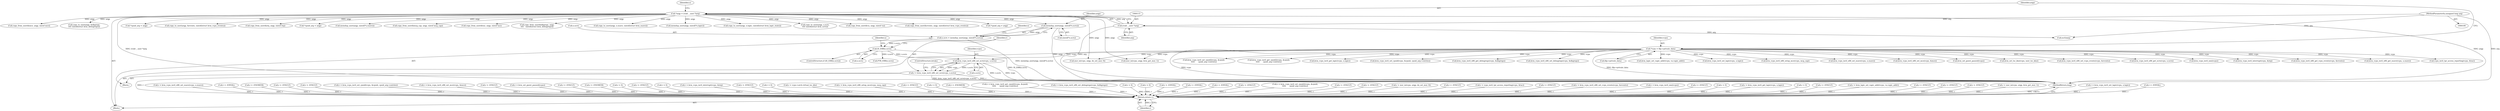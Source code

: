 digraph "0_linux_fda4e2e85589191b123d31cdc21fd33ee70f50fd_3@pointer" {
"1000728" [label="(Call,kvm_vcpu_ioctl_x86_set_xcrs(vcpu, u.xcrs))"];
"1000106" [label="(Call,*vcpu = filp->private_data)"];
"1000717" [label="(Call,IS_ERR(u.xcrs))"];
"1000705" [label="(Call,u.xcrs = memdup_user(argp, sizeof(*u.xcrs)))"];
"1000709" [label="(Call,memdup_user(argp, sizeof(*u.xcrs)))"];
"1000112" [label="(Call,*argp = (void __user *)arg)"];
"1000114" [label="(Call,(void __user *)arg)"];
"1000103" [label="(MethodParameterIn,unsigned long arg)"];
"1000726" [label="(Call,r = kvm_vcpu_ioctl_x86_set_xcrs(vcpu, u.xcrs))"];
"1000792" [label="(Return,return r;)"];
"1000727" [label="(Identifier,r)"];
"1000121" [label="(Identifier,u)"];
"1000484" [label="(Call,copy_from_user(&mce, argp, sizeof mce))"];
"1000221" [label="(Call,r = kvm_vcpu_ioctl_set_lapic(vcpu, u.lapic))"];
"1000716" [label="(ControlStructure,if (IS_ERR(u.xcrs)))"];
"1000730" [label="(Call,u.xcrs)"];
"1000246" [label="(Call,kvm_vcpu_ioctl_interrupt(vcpu, &irq))"];
"1000112" [label="(Call,*argp = (void __user *)arg)"];
"1000107" [label="(Identifier,vcpu)"];
"1000783" [label="(Call,r = -EINVAL)"];
"1000501" [label="(Call,kvm_vcpu_ioctl_x86_get_vcpu_events(vcpu, &events))"];
"1000113" [label="(Identifier,argp)"];
"1000653" [label="(Call,r = kvm_vcpu_ioctl_x86_set_xsave(vcpu, u.xsave))"];
"1000555" [label="(Call,copy_to_user(argp, &dbgregs,\n\t\t\t\t sizeof(struct kvm_debugregs)))"];
"1000290" [label="(Call,*cpuid_arg = argp)"];
"1000424" [label="(Call,r = -EINVAL)"];
"1000608" [label="(Call,kvm_vcpu_ioctl_x86_get_xsave(vcpu, u.xsave))"];
"1000598" [label="(Call,r = -ENOMEM)"];
"1000524" [label="(Call,r = -EFAULT)"];
"1000169" [label="(Call,r = -EFAULT)"];
"1000277" [label="(Call,r = kvm_vcpu_ioctl_set_cpuid(vcpu, &cpuid, cpuid_arg->entries))"];
"1000491" [label="(Call,r = kvm_vcpu_ioctl_x86_set_mce(vcpu, &mce))"];
"1000323" [label="(Call,r = -EFAULT)"];
"1000398" [label="(Call,vcpu_ioctl_tpr_access_reporting(vcpu, &tac))"];
"1000103" [label="(MethodParameterIn,unsigned long arg)"];
"1000777" [label="(Call,r = kvm_set_guest_paused(vcpu))"];
"1000717" [label="(Call,IS_ERR(u.xcrs))"];
"1000711" [label="(Call,sizeof(*u.xcrs))"];
"1000510" [label="(Call,copy_to_user(argp, &events, sizeof(struct kvm_vcpu_events)))"];
"1000613" [label="(Call,r = -EFAULT)"];
"1000104" [label="(Block,)"];
"1000308" [label="(Call,kvm_vcpu_ioctl_set_cpuid2(vcpu, &cpuid,\n\t\t\t\t\t      cpuid_arg->entries))"];
"1000671" [label="(Call,r = -ENOMEM)"];
"1000699" [label="(Call,r = 0)"];
"1000337" [label="(Call,kvm_vcpu_ioctl_get_cpuid2(vcpu, &cpuid,\n\t\t\t\t\t      cpuid_arg->entries))"];
"1000294" [label="(Call,r = -EFAULT)"];
"1000161" [label="(Call,kvm_vcpu_ioctl_get_lapic(vcpu, u.lapic))"];
"1000626" [label="(Call,r = 0)"];
"1000244" [label="(Call,r = kvm_vcpu_ioctl_interrupt(vcpu, &irq))"];
"1000237" [label="(Call,copy_from_user(&irq, argp, sizeof irq))"];
"1000261" [label="(Call,*cpuid_arg = argp)"];
"1000279" [label="(Call,kvm_vcpu_ioctl_set_cpuid(vcpu, &cpuid, cpuid_arg->entries))"];
"1000718" [label="(Call,u.xcrs)"];
"1000722" [label="(Call,PTR_ERR(u.xcrs))"];
"1000546" [label="(Call,kvm_vcpu_ioctl_x86_get_debugregs(vcpu, &dbgregs))"];
"1000704" [label="(Block,)"];
"1000405" [label="(Call,r = -EFAULT)"];
"1000182" [label="(Call,r = 0)"];
"1000106" [label="(Call,*vcpu = filp->private_data)"];
"1000114" [label="(Call,(void __user *)arg)"];
"1000767" [label="(Call,r = vcpu->arch.virtual_tsc_khz)"];
"1000583" [label="(Call,kvm_vcpu_ioctl_x86_set_debugregs(vcpu, &dbgregs))"];
"1000116" [label="(Identifier,arg)"];
"1000470" [label="(Call,r = kvm_vcpu_ioctl_x86_setup_mce(vcpu, mcg_cap))"];
"1000636" [label="(Call,memdup_user(argp, sizeof(*u.xsave)))"];
"1000366" [label="(Call,msr_io(vcpu, argp, kvm_get_msr, 1))"];
"1000384" [label="(Call,r = -EFAULT)"];
"1000463" [label="(Call,copy_from_user(&mcg_cap, argp, sizeof mcg_cap))"];
"1000359" [label="(Call,r = 0)"];
"1000389" [label="(Call,copy_from_user(&tac, argp, sizeof tac))"];
"1000149" [label="(Call,r = -ENOMEM)"];
"1000335" [label="(Call,r = kvm_vcpu_ioctl_get_cpuid2(vcpu, &cpuid,\n\t\t\t\t\t      cpuid_arg->entries))"];
"1000581" [label="(Call,r = kvm_vcpu_ioctl_x86_set_debugregs(vcpu, &dbgregs))"];
"1000574" [label="(Call,copy_from_user(&dbgregs, argp,\n\t\t\t\t   sizeof(struct kvm_debugregs)))"];
"1000562" [label="(Call,r = 0)"];
"1000108" [label="(Call,filp->private_data)"];
"1000449" [label="(Call,kvm_lapic_set_vapic_addr(vcpu, va.vapic_addr))"];
"1000719" [label="(Identifier,u)"];
"1000375" [label="(Call,msr_io(vcpu, argp, do_set_msr, 0))"];
"1000792" [label="(Return,return r;)"];
"1000733" [label="(ControlStructure,break;)"];
"1000618" [label="(Call,copy_to_user(argp, u.xsave, sizeof(struct kvm_xsave)))"];
"1000710" [label="(Identifier,argp)"];
"1000724" [label="(Identifier,u)"];
"1000204" [label="(Call,memdup_user(argp, sizeof(*u.lapic)))"];
"1000705" [label="(Call,u.xcrs = memdup_user(argp, sizeof(*u.xcrs)))"];
"1000174" [label="(Call,copy_to_user(argp, u.lapic, sizeof(struct kvm_lapic_state)))"];
"1000223" [label="(Call,kvm_vcpu_ioctl_set_lapic(vcpu, u.lapic))"];
"1000472" [label="(Call,kvm_vcpu_ioctl_x86_setup_mce(vcpu, mcg_cap))"];
"1000761" [label="(Call,r = 0)"];
"1000691" [label="(Call,copy_to_user(argp, u.xcrs,\n\t\t\t\t sizeof(struct kvm_xcrs)))"];
"1000793" [label="(Identifier,r)"];
"1000129" [label="(Call,r = -EINVAL)"];
"1000188" [label="(Call,r = -EINVAL)"];
"1000655" [label="(Call,kvm_vcpu_ioctl_x86_set_xsave(vcpu, u.xsave))"];
"1000737" [label="(Call,r = -EINVAL)"];
"1000493" [label="(Call,kvm_vcpu_ioctl_x86_set_mce(vcpu, &mce))"];
"1000505" [label="(Call,r = -EFAULT)"];
"1000726" [label="(Call,r = kvm_vcpu_ioctl_x86_set_xcrs(vcpu, u.xcrs))"];
"1000440" [label="(Call,copy_from_user(&va, argp, sizeof va))"];
"1000306" [label="(Call,r = kvm_vcpu_ioctl_set_cpuid2(vcpu, &cpuid,\n\t\t\t\t\t      cpuid_arg->entries))"];
"1000779" [label="(Call,kvm_set_guest_paused(vcpu))"];
"1000729" [label="(Identifier,vcpu)"];
"1000347" [label="(Call,r = -EFAULT)"];
"1000435" [label="(Call,r = -EFAULT)"];
"1000373" [label="(Call,r = msr_io(vcpu, argp, do_set_msr, 0))"];
"1000758" [label="(Call,kvm_set_tsc_khz(vcpu, user_tsc_khz))"];
"1000458" [label="(Call,r = -EFAULT)"];
"1000396" [label="(Call,r = vcpu_ioctl_tpr_access_reporting(vcpu, &tac))"];
"1000743" [label="(Call,(u32)arg)"];
"1000232" [label="(Call,r = -EFAULT)"];
"1000536" [label="(Call,r = kvm_vcpu_ioctl_x86_set_vcpu_events(vcpu, &events))"];
"1000538" [label="(Call,kvm_vcpu_ioctl_x86_set_vcpu_events(vcpu, &events))"];
"1000681" [label="(Call,kvm_vcpu_ioctl_x86_get_xcrs(vcpu, u.xcrs))"];
"1000253" [label="(Call,r = kvm_vcpu_ioctl_nmi(vcpu))"];
"1000686" [label="(Call,r = -EFAULT)"];
"1000417" [label="(Call,r = 0)"];
"1000255" [label="(Call,kvm_vcpu_ioctl_nmi(vcpu))"];
"1000709" [label="(Call,memdup_user(argp, sizeof(*u.xcrs)))"];
"1000159" [label="(Call,r = kvm_vcpu_ioctl_get_lapic(vcpu, u.lapic))"];
"1000517" [label="(Call,r = 0)"];
"1000479" [label="(Call,r = -EFAULT)"];
"1000447" [label="(Call,r = kvm_lapic_set_vapic_addr(vcpu, va.vapic_addr))"];
"1000706" [label="(Call,u.xcrs)"];
"1000794" [label="(MethodReturn,long)"];
"1000265" [label="(Call,r = -EFAULT)"];
"1000569" [label="(Call,r = -EFAULT)"];
"1000529" [label="(Call,copy_from_user(&events, argp, sizeof(struct kvm_vcpu_events)))"];
"1000550" [label="(Call,r = -EFAULT)"];
"1000364" [label="(Call,r = msr_io(vcpu, argp, kvm_get_msr, 1))"];
"1000319" [label="(Call,*cpuid_arg = argp)"];
"1000728" [label="(Call,kvm_vcpu_ioctl_x86_set_xcrs(vcpu, u.xcrs))"];
"1000728" -> "1000726"  [label="AST: "];
"1000728" -> "1000730"  [label="CFG: "];
"1000729" -> "1000728"  [label="AST: "];
"1000730" -> "1000728"  [label="AST: "];
"1000726" -> "1000728"  [label="CFG: "];
"1000728" -> "1000794"  [label="DDG: u.xcrs"];
"1000728" -> "1000794"  [label="DDG: vcpu"];
"1000728" -> "1000726"  [label="DDG: vcpu"];
"1000728" -> "1000726"  [label="DDG: u.xcrs"];
"1000106" -> "1000728"  [label="DDG: vcpu"];
"1000717" -> "1000728"  [label="DDG: u.xcrs"];
"1000106" -> "1000104"  [label="AST: "];
"1000106" -> "1000108"  [label="CFG: "];
"1000107" -> "1000106"  [label="AST: "];
"1000108" -> "1000106"  [label="AST: "];
"1000113" -> "1000106"  [label="CFG: "];
"1000106" -> "1000794"  [label="DDG: filp->private_data"];
"1000106" -> "1000794"  [label="DDG: vcpu"];
"1000106" -> "1000161"  [label="DDG: vcpu"];
"1000106" -> "1000223"  [label="DDG: vcpu"];
"1000106" -> "1000246"  [label="DDG: vcpu"];
"1000106" -> "1000255"  [label="DDG: vcpu"];
"1000106" -> "1000279"  [label="DDG: vcpu"];
"1000106" -> "1000308"  [label="DDG: vcpu"];
"1000106" -> "1000337"  [label="DDG: vcpu"];
"1000106" -> "1000366"  [label="DDG: vcpu"];
"1000106" -> "1000375"  [label="DDG: vcpu"];
"1000106" -> "1000398"  [label="DDG: vcpu"];
"1000106" -> "1000449"  [label="DDG: vcpu"];
"1000106" -> "1000472"  [label="DDG: vcpu"];
"1000106" -> "1000493"  [label="DDG: vcpu"];
"1000106" -> "1000501"  [label="DDG: vcpu"];
"1000106" -> "1000538"  [label="DDG: vcpu"];
"1000106" -> "1000546"  [label="DDG: vcpu"];
"1000106" -> "1000583"  [label="DDG: vcpu"];
"1000106" -> "1000608"  [label="DDG: vcpu"];
"1000106" -> "1000655"  [label="DDG: vcpu"];
"1000106" -> "1000681"  [label="DDG: vcpu"];
"1000106" -> "1000758"  [label="DDG: vcpu"];
"1000106" -> "1000779"  [label="DDG: vcpu"];
"1000717" -> "1000716"  [label="AST: "];
"1000717" -> "1000718"  [label="CFG: "];
"1000718" -> "1000717"  [label="AST: "];
"1000724" -> "1000717"  [label="CFG: "];
"1000727" -> "1000717"  [label="CFG: "];
"1000717" -> "1000794"  [label="DDG: IS_ERR(u.xcrs)"];
"1000705" -> "1000717"  [label="DDG: u.xcrs"];
"1000717" -> "1000722"  [label="DDG: u.xcrs"];
"1000705" -> "1000704"  [label="AST: "];
"1000705" -> "1000709"  [label="CFG: "];
"1000706" -> "1000705"  [label="AST: "];
"1000709" -> "1000705"  [label="AST: "];
"1000719" -> "1000705"  [label="CFG: "];
"1000705" -> "1000794"  [label="DDG: memdup_user(argp, sizeof(*u.xcrs))"];
"1000709" -> "1000705"  [label="DDG: argp"];
"1000709" -> "1000711"  [label="CFG: "];
"1000710" -> "1000709"  [label="AST: "];
"1000711" -> "1000709"  [label="AST: "];
"1000709" -> "1000794"  [label="DDG: argp"];
"1000112" -> "1000709"  [label="DDG: argp"];
"1000112" -> "1000104"  [label="AST: "];
"1000112" -> "1000114"  [label="CFG: "];
"1000113" -> "1000112"  [label="AST: "];
"1000114" -> "1000112"  [label="AST: "];
"1000121" -> "1000112"  [label="CFG: "];
"1000112" -> "1000794"  [label="DDG: (void __user *)arg"];
"1000112" -> "1000794"  [label="DDG: argp"];
"1000114" -> "1000112"  [label="DDG: arg"];
"1000112" -> "1000174"  [label="DDG: argp"];
"1000112" -> "1000204"  [label="DDG: argp"];
"1000112" -> "1000237"  [label="DDG: argp"];
"1000112" -> "1000261"  [label="DDG: argp"];
"1000112" -> "1000290"  [label="DDG: argp"];
"1000112" -> "1000319"  [label="DDG: argp"];
"1000112" -> "1000366"  [label="DDG: argp"];
"1000112" -> "1000375"  [label="DDG: argp"];
"1000112" -> "1000389"  [label="DDG: argp"];
"1000112" -> "1000440"  [label="DDG: argp"];
"1000112" -> "1000463"  [label="DDG: argp"];
"1000112" -> "1000484"  [label="DDG: argp"];
"1000112" -> "1000510"  [label="DDG: argp"];
"1000112" -> "1000529"  [label="DDG: argp"];
"1000112" -> "1000555"  [label="DDG: argp"];
"1000112" -> "1000574"  [label="DDG: argp"];
"1000112" -> "1000618"  [label="DDG: argp"];
"1000112" -> "1000636"  [label="DDG: argp"];
"1000112" -> "1000691"  [label="DDG: argp"];
"1000114" -> "1000116"  [label="CFG: "];
"1000115" -> "1000114"  [label="AST: "];
"1000116" -> "1000114"  [label="AST: "];
"1000114" -> "1000794"  [label="DDG: arg"];
"1000103" -> "1000114"  [label="DDG: arg"];
"1000114" -> "1000743"  [label="DDG: arg"];
"1000103" -> "1000100"  [label="AST: "];
"1000103" -> "1000794"  [label="DDG: arg"];
"1000103" -> "1000743"  [label="DDG: arg"];
"1000726" -> "1000704"  [label="AST: "];
"1000727" -> "1000726"  [label="AST: "];
"1000733" -> "1000726"  [label="CFG: "];
"1000726" -> "1000794"  [label="DDG: r"];
"1000726" -> "1000794"  [label="DDG: kvm_vcpu_ioctl_x86_set_xcrs(vcpu, u.xcrs)"];
"1000726" -> "1000792"  [label="DDG: r"];
"1000792" -> "1000104"  [label="AST: "];
"1000792" -> "1000793"  [label="CFG: "];
"1000793" -> "1000792"  [label="AST: "];
"1000794" -> "1000792"  [label="CFG: "];
"1000792" -> "1000794"  [label="DDG: <RET>"];
"1000793" -> "1000792"  [label="DDG: r"];
"1000396" -> "1000792"  [label="DDG: r"];
"1000335" -> "1000792"  [label="DDG: r"];
"1000761" -> "1000792"  [label="DDG: r"];
"1000306" -> "1000792"  [label="DDG: r"];
"1000626" -> "1000792"  [label="DDG: r"];
"1000347" -> "1000792"  [label="DDG: r"];
"1000783" -> "1000792"  [label="DDG: r"];
"1000244" -> "1000792"  [label="DDG: r"];
"1000384" -> "1000792"  [label="DDG: r"];
"1000613" -> "1000792"  [label="DDG: r"];
"1000364" -> "1000792"  [label="DDG: r"];
"1000129" -> "1000792"  [label="DDG: r"];
"1000699" -> "1000792"  [label="DDG: r"];
"1000524" -> "1000792"  [label="DDG: r"];
"1000435" -> "1000792"  [label="DDG: r"];
"1000598" -> "1000792"  [label="DDG: r"];
"1000458" -> "1000792"  [label="DDG: r"];
"1000562" -> "1000792"  [label="DDG: r"];
"1000505" -> "1000792"  [label="DDG: r"];
"1000232" -> "1000792"  [label="DDG: r"];
"1000159" -> "1000792"  [label="DDG: r"];
"1000253" -> "1000792"  [label="DDG: r"];
"1000188" -> "1000792"  [label="DDG: r"];
"1000671" -> "1000792"  [label="DDG: r"];
"1000517" -> "1000792"  [label="DDG: r"];
"1000221" -> "1000792"  [label="DDG: r"];
"1000424" -> "1000792"  [label="DDG: r"];
"1000686" -> "1000792"  [label="DDG: r"];
"1000737" -> "1000792"  [label="DDG: r"];
"1000479" -> "1000792"  [label="DDG: r"];
"1000265" -> "1000792"  [label="DDG: r"];
"1000581" -> "1000792"  [label="DDG: r"];
"1000277" -> "1000792"  [label="DDG: r"];
"1000417" -> "1000792"  [label="DDG: r"];
"1000550" -> "1000792"  [label="DDG: r"];
"1000294" -> "1000792"  [label="DDG: r"];
"1000359" -> "1000792"  [label="DDG: r"];
"1000323" -> "1000792"  [label="DDG: r"];
"1000569" -> "1000792"  [label="DDG: r"];
"1000405" -> "1000792"  [label="DDG: r"];
"1000777" -> "1000792"  [label="DDG: r"];
"1000169" -> "1000792"  [label="DDG: r"];
"1000149" -> "1000792"  [label="DDG: r"];
"1000491" -> "1000792"  [label="DDG: r"];
"1000653" -> "1000792"  [label="DDG: r"];
"1000447" -> "1000792"  [label="DDG: r"];
"1000470" -> "1000792"  [label="DDG: r"];
"1000373" -> "1000792"  [label="DDG: r"];
"1000536" -> "1000792"  [label="DDG: r"];
"1000182" -> "1000792"  [label="DDG: r"];
"1000767" -> "1000792"  [label="DDG: r"];
}
